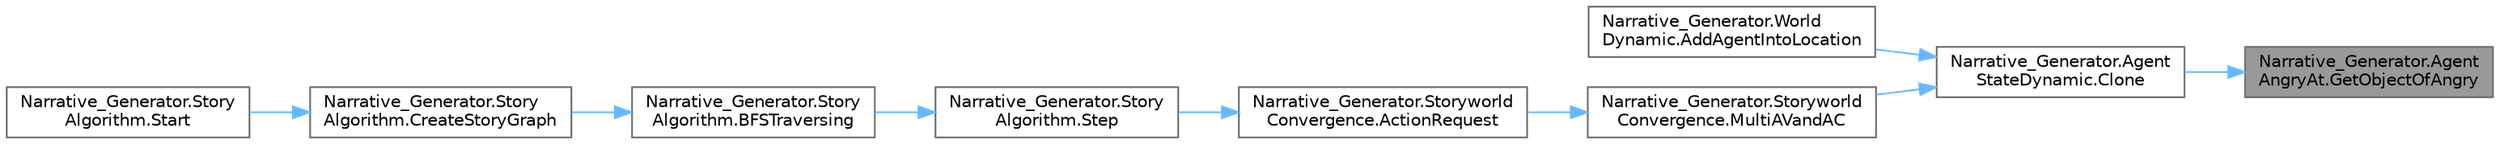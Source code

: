 digraph "Narrative_Generator.AgentAngryAt.GetObjectOfAngry"
{
 // LATEX_PDF_SIZE
  bgcolor="transparent";
  edge [fontname=Helvetica,fontsize=10,labelfontname=Helvetica,labelfontsize=10];
  node [fontname=Helvetica,fontsize=10,shape=box,height=0.2,width=0.4];
  rankdir="RL";
  Node1 [label="Narrative_Generator.Agent\lAngryAt.GetObjectOfAngry",height=0.2,width=0.4,color="gray40", fillcolor="grey60", style="filled", fontcolor="black",tooltip="Returns information about the agent that this agent is angry with."];
  Node1 -> Node2 [dir="back",color="steelblue1",style="solid"];
  Node2 [label="Narrative_Generator.Agent\lStateDynamic.Clone",height=0.2,width=0.4,color="grey40", fillcolor="white", style="filled",URL="$class_narrative___generator_1_1_agent_state_dynamic.html#a9c4c58704106854ff310abb99ff59957",tooltip="Deep cloning of an agent."];
  Node2 -> Node3 [dir="back",color="steelblue1",style="solid"];
  Node3 [label="Narrative_Generator.World\lDynamic.AddAgentIntoLocation",height=0.2,width=0.4,color="grey40", fillcolor="white", style="filled",URL="$class_narrative___generator_1_1_world_dynamic.html#a93919193054a82b0b981e59cecc55cf1",tooltip="Adds the specified agent to the specified location."];
  Node2 -> Node4 [dir="back",color="steelblue1",style="solid"];
  Node4 [label="Narrative_Generator.Storyworld\lConvergence.MultiAVandAC",height=0.2,width=0.4,color="grey40", fillcolor="white", style="filled",URL="$class_narrative___generator_1_1_storyworld_convergence.html#a27d193b37c3114cc18d690e4846de59c",tooltip="A method that assigns variables (parameters) and checks the constraints of several actions of the sam..."];
  Node4 -> Node5 [dir="back",color="steelblue1",style="solid"];
  Node5 [label="Narrative_Generator.Storyworld\lConvergence.ActionRequest",height=0.2,width=0.4,color="grey40", fillcolor="white", style="filled",URL="$class_narrative___generator_1_1_storyworld_convergence.html#a371ff7aeb10e59e3c51971228ea94378",tooltip="The agent updates his beliefs, calculates a plan, chooses an action, assigns variables to it,..."];
  Node5 -> Node6 [dir="back",color="steelblue1",style="solid"];
  Node6 [label="Narrative_Generator.Story\lAlgorithm.Step",height=0.2,width=0.4,color="grey40", fillcolor="white", style="filled",URL="$class_narrative___generator_1_1_story_algorithm.html#a14fcd8daa5dd92cef5b985a754ffa59e",tooltip="Convergence in turn asks agents for actions, checks them, applies them, counteracts them,..."];
  Node6 -> Node7 [dir="back",color="steelblue1",style="solid"];
  Node7 [label="Narrative_Generator.Story\lAlgorithm.BFSTraversing",height=0.2,width=0.4,color="grey40", fillcolor="white", style="filled",URL="$class_narrative___generator_1_1_story_algorithm.html#a7791dc587915617de53183d85424e7aa",tooltip="A method in which we sequentially create a story graph, node by node, starting at the root,..."];
  Node7 -> Node8 [dir="back",color="steelblue1",style="solid"];
  Node8 [label="Narrative_Generator.Story\lAlgorithm.CreateStoryGraph",height=0.2,width=0.4,color="grey40", fillcolor="white", style="filled",URL="$class_narrative___generator_1_1_story_algorithm.html#a14b46d881caea879deaf6900c24930c1",tooltip="The method that controls the creation of the story graph."];
  Node8 -> Node9 [dir="back",color="steelblue1",style="solid"];
  Node9 [label="Narrative_Generator.Story\lAlgorithm.Start",height=0.2,width=0.4,color="grey40", fillcolor="white", style="filled",URL="$class_narrative___generator_1_1_story_algorithm.html#a84193cf4bd94e0c652a31dbb175214d1",tooltip="Method is an entry point that controls the operation of the algorithm (the sequence of launching othe..."];
}
